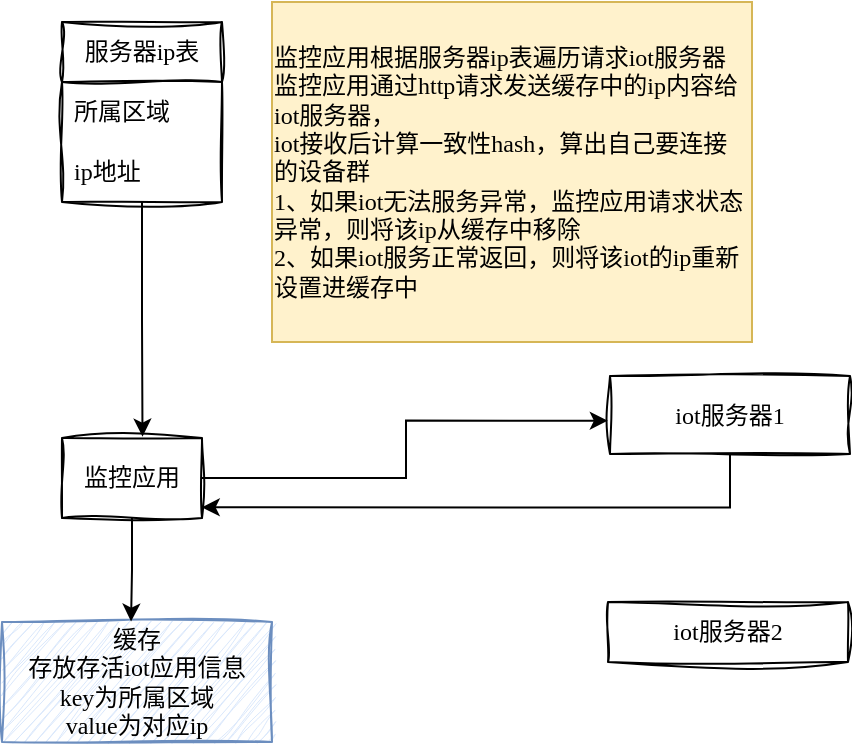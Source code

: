 <mxfile version="22.1.11" type="github">
  <diagram name="第 1 页" id="AN6ldcmXwKZ_Ya7eOYBY">
    <mxGraphModel dx="1510" dy="355" grid="1" gridSize="10" guides="1" tooltips="1" connect="1" arrows="1" fold="1" page="1" pageScale="1" pageWidth="827" pageHeight="1169" math="0" shadow="0">
      <root>
        <mxCell id="0" />
        <mxCell id="1" parent="0" />
        <mxCell id="nrm_QGzcfDuFEVkFxr-K-1" value="&lt;font face=&quot;ZCOOL KuaiLe&quot; data-font-src=&quot;https://fonts.googleapis.com/css?family=ZCOOL+KuaiLe&quot;&gt;监控应用&lt;/font&gt;" style="rounded=0;whiteSpace=wrap;html=1;sketch=1;curveFitting=1;jiggle=2;fontFamily= ZCOOL KuaiLe;fontSource=https%3A%2F%2Ffonts.googleapis.com%2Fcss%3Ffamily%3D%2BZCOOL%2BKuaiLe;" parent="1" vertex="1">
          <mxGeometry x="20" y="258" width="70" height="40" as="geometry" />
        </mxCell>
        <mxCell id="nrm_QGzcfDuFEVkFxr-K-2" value="&lt;font data-font-src=&quot;https://fonts.googleapis.com/css?family=ZCOOL+KuaiLe&quot;&gt;服务器ip表&lt;/font&gt;" style="swimlane;fontStyle=0;childLayout=stackLayout;horizontal=1;startSize=30;horizontalStack=0;resizeParent=1;resizeParentMax=0;resizeLast=0;collapsible=1;marginBottom=0;whiteSpace=wrap;html=1;sketch=1;curveFitting=1;jiggle=2;fontFamily=ZCOOL KuaiLe;fontSource=https%3A%2F%2Ffonts.googleapis.com%2Fcss%3Ffamily%3DZCOOL%2BKuaiLe;" parent="1" vertex="1">
          <mxGeometry x="20" y="50" width="80" height="90" as="geometry" />
        </mxCell>
        <mxCell id="nrm_QGzcfDuFEVkFxr-K-3" value="&lt;font face=&quot;ZCOOL KuaiLe&quot; data-font-src=&quot;https://fonts.googleapis.com/css?family=+ZCOOL+KuaiLe&quot;&gt;所属区域&lt;/font&gt;" style="text;strokeColor=none;fillColor=none;align=left;verticalAlign=middle;spacingLeft=4;spacingRight=4;overflow=hidden;points=[[0,0.5],[1,0.5]];portConstraint=eastwest;rotatable=0;whiteSpace=wrap;html=1;" parent="nrm_QGzcfDuFEVkFxr-K-2" vertex="1">
          <mxGeometry y="30" width="80" height="30" as="geometry" />
        </mxCell>
        <mxCell id="nrm_QGzcfDuFEVkFxr-K-4" value="&lt;font data-font-src=&quot;https://fonts.googleapis.com/css?family=ZCOOL+KuaiLe&quot; face=&quot;ZCOOL KuaiLe&quot;&gt;ip地址&lt;/font&gt;" style="text;strokeColor=none;fillColor=none;align=left;verticalAlign=middle;spacingLeft=4;spacingRight=4;overflow=hidden;points=[[0,0.5],[1,0.5]];portConstraint=eastwest;rotatable=0;whiteSpace=wrap;html=1;" parent="nrm_QGzcfDuFEVkFxr-K-2" vertex="1">
          <mxGeometry y="60" width="80" height="30" as="geometry" />
        </mxCell>
        <mxCell id="nrm_QGzcfDuFEVkFxr-K-6" value="&lt;font face=&quot;ZCOOL KuaiLe&quot;&gt;缓存&lt;br&gt;存放存活iot应用信息&lt;br&gt;key为所属区域&lt;br&gt;value为对应ip&lt;br&gt;&lt;/font&gt;" style="rounded=0;whiteSpace=wrap;html=1;sketch=1;curveFitting=1;jiggle=2;fillColor=#dae8fc;strokeColor=#6c8ebf;" parent="1" vertex="1">
          <mxGeometry x="-10" y="350" width="135" height="60" as="geometry" />
        </mxCell>
        <mxCell id="nrm_QGzcfDuFEVkFxr-K-7" value="&lt;font data-font-src=&quot;https://fonts.googleapis.com/css?family=+ZCOOL+KuaiLe&quot; face=&quot;ZCOOL KuaiLe&quot;&gt;iot服务器1&lt;/font&gt;" style="rounded=0;whiteSpace=wrap;html=1;sketch=1;curveFitting=1;jiggle=2;" parent="1" vertex="1">
          <mxGeometry x="294" y="227" width="120" height="39" as="geometry" />
        </mxCell>
        <mxCell id="nrm_QGzcfDuFEVkFxr-K-8" value="&lt;font data-font-src=&quot;https://fonts.googleapis.com/css?family=ZCOOL+KuaiLe&quot; face=&quot;ZCOOL KuaiLe&quot;&gt;iot服务器2&lt;/font&gt;" style="rounded=0;whiteSpace=wrap;html=1;sketch=1;curveFitting=1;jiggle=2;" parent="1" vertex="1">
          <mxGeometry x="293" y="340" width="120" height="30" as="geometry" />
        </mxCell>
        <mxCell id="nrm_QGzcfDuFEVkFxr-K-19" style="edgeStyle=orthogonalEdgeStyle;rounded=0;orthogonalLoop=1;jettySize=auto;html=1;entryX=-0.009;entryY=0.573;entryDx=0;entryDy=0;entryPerimeter=0;" parent="1" source="nrm_QGzcfDuFEVkFxr-K-1" target="nrm_QGzcfDuFEVkFxr-K-7" edge="1">
          <mxGeometry relative="1" as="geometry" />
        </mxCell>
        <mxCell id="nrm_QGzcfDuFEVkFxr-K-20" style="edgeStyle=orthogonalEdgeStyle;rounded=0;orthogonalLoop=1;jettySize=auto;html=1;exitX=0.5;exitY=1;exitDx=0;exitDy=0;entryX=0.998;entryY=0.867;entryDx=0;entryDy=0;entryPerimeter=0;" parent="1" source="nrm_QGzcfDuFEVkFxr-K-7" target="nrm_QGzcfDuFEVkFxr-K-1" edge="1">
          <mxGeometry relative="1" as="geometry" />
        </mxCell>
        <mxCell id="ucSmqAR6NVpOnke9nggz-1" style="edgeStyle=orthogonalEdgeStyle;rounded=0;orthogonalLoop=1;jettySize=auto;html=1;entryX=0.575;entryY=-0.017;entryDx=0;entryDy=0;entryPerimeter=0;" edge="1" parent="1" source="nrm_QGzcfDuFEVkFxr-K-2" target="nrm_QGzcfDuFEVkFxr-K-1">
          <mxGeometry relative="1" as="geometry" />
        </mxCell>
        <mxCell id="ucSmqAR6NVpOnke9nggz-2" style="edgeStyle=orthogonalEdgeStyle;rounded=0;orthogonalLoop=1;jettySize=auto;html=1;exitX=0.5;exitY=1;exitDx=0;exitDy=0;entryX=0.478;entryY=-0.004;entryDx=0;entryDy=0;entryPerimeter=0;" edge="1" parent="1" source="nrm_QGzcfDuFEVkFxr-K-1" target="nrm_QGzcfDuFEVkFxr-K-6">
          <mxGeometry relative="1" as="geometry" />
        </mxCell>
        <mxCell id="ucSmqAR6NVpOnke9nggz-4" value="&lt;div style=&quot;text-align: left;&quot;&gt;&lt;span style=&quot;font-family: &amp;quot;ZCOOL KuaiLe&amp;quot;; background-color: initial;&quot;&gt;监控应用根据服务器ip表遍历请求iot服务器&lt;/span&gt;&lt;/div&gt;&lt;div style=&quot;text-align: left;&quot;&gt;&lt;span style=&quot;font-family: &amp;quot;ZCOOL KuaiLe&amp;quot;; background-color: initial;&quot;&gt;监控应用通过http请求发送缓存中的ip内容给iot服务器，&lt;/span&gt;&lt;/div&gt;&lt;font data-font-src=&quot;https://fonts.googleapis.com/css?family=+ZCOOL+KuaiLe&quot; face=&quot;ZCOOL KuaiLe&quot;&gt;&lt;div style=&quot;text-align: left;&quot;&gt;&lt;span style=&quot;background-color: initial;&quot;&gt;iot接收后计算一致性hash，算出自己要连接的设备群&lt;/span&gt;&lt;/div&gt;&lt;div style=&quot;text-align: left;&quot;&gt;&lt;span style=&quot;background-color: initial;&quot;&gt;1、如果iot无法服务异常，监控应用请求状态异常，则将该ip从缓存中移除&lt;/span&gt;&lt;/div&gt;&lt;div style=&quot;text-align: left;&quot;&gt;&lt;span style=&quot;background-color: initial;&quot;&gt;2、如果iot服务正常返回，则将该iot的ip重新设置进缓存中&lt;/span&gt;&lt;/div&gt;&lt;/font&gt;" style="rounded=0;whiteSpace=wrap;html=1;fillColor=#fff2cc;strokeColor=#d6b656;" vertex="1" parent="1">
          <mxGeometry x="125" y="40" width="240" height="170" as="geometry" />
        </mxCell>
      </root>
    </mxGraphModel>
  </diagram>
</mxfile>
